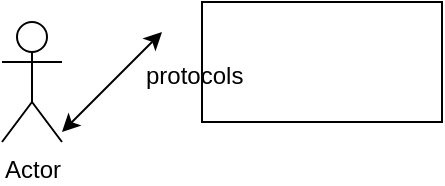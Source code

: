 <mxfile version="12.2.2" type="github" pages="1">
  <diagram id="wdECdBXpcBgfg_UxZyWG" name="Page-1">
    <mxGraphModel grid="1" dx="1024" dy="562" gridSize="10" guides="1" tooltips="1" connect="1" arrows="1" fold="1" page="1" pageScale="1" pageWidth="850" pageHeight="1100" math="0" shadow="0">
      <root>
        <mxCell id="0"/>
        <mxCell id="1" parent="0"/>
        <mxCell id="fxRW_hMZJcGj5RtCQmR1-1" value="" parent="1" style="rounded=0;whiteSpace=wrap;html=1;" vertex="1">
          <mxGeometry as="geometry" x="200" y="160" width="120" height="60"/>
        </mxCell>
        <mxCell id="fxRW_hMZJcGj5RtCQmR1-2" value="Actor" parent="1" style="shape=umlActor;verticalLabelPosition=bottom;labelBackgroundColor=#ffffff;verticalAlign=top;html=1;outlineConnect=0;" vertex="1">
          <mxGeometry as="geometry" x="100" y="170" width="30" height="60"/>
        </mxCell>
        <mxCell id="fxRW_hMZJcGj5RtCQmR1-3" value="" parent="1" style="endArrow=classic;startArrow=classic;html=1;" edge="1">
          <mxGeometry as="geometry" width="50" height="50" relative="1">
            <mxPoint as="sourcePoint" x="130" y="225"/>
            <mxPoint as="targetPoint" x="180" y="175"/>
          </mxGeometry>
        </mxCell>
        <mxCell id="fxRW_hMZJcGj5RtCQmR1-4" value="protocols" parent="1" style="text;html=1;resizable=0;points=[];autosize=1;align=left;verticalAlign=top;spacingTop=-4;" vertex="1">
          <mxGeometry as="geometry" x="170" y="187" width="60" height="20"/>
        </mxCell>
      </root>
    </mxGraphModel>
  </diagram>
</mxfile>
